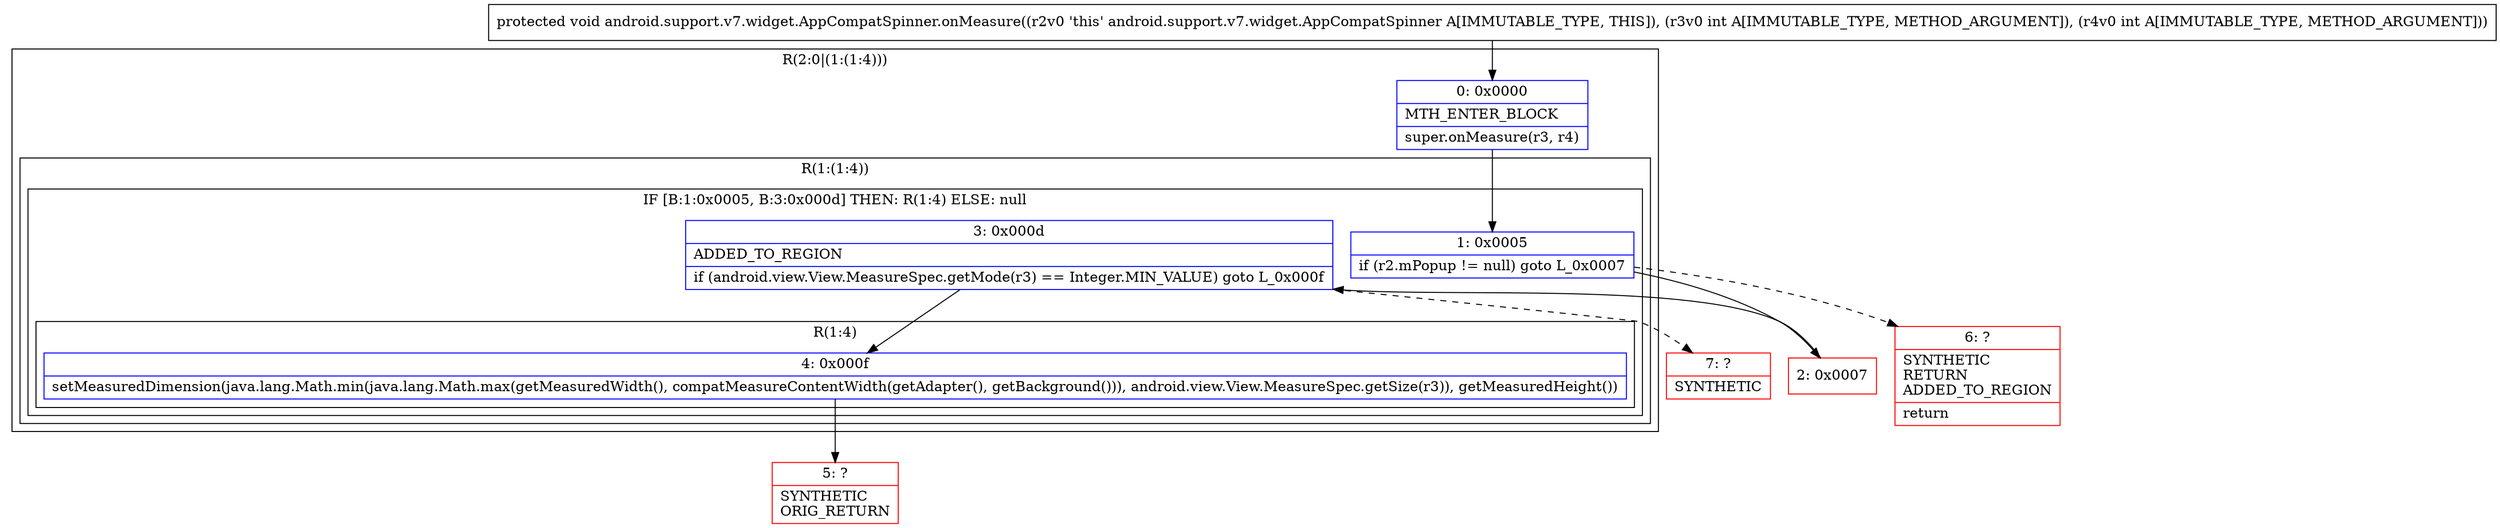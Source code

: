 digraph "CFG forandroid.support.v7.widget.AppCompatSpinner.onMeasure(II)V" {
subgraph cluster_Region_346232517 {
label = "R(2:0|(1:(1:4)))";
node [shape=record,color=blue];
Node_0 [shape=record,label="{0\:\ 0x0000|MTH_ENTER_BLOCK\l|super.onMeasure(r3, r4)\l}"];
subgraph cluster_Region_1013070898 {
label = "R(1:(1:4))";
node [shape=record,color=blue];
subgraph cluster_IfRegion_371698063 {
label = "IF [B:1:0x0005, B:3:0x000d] THEN: R(1:4) ELSE: null";
node [shape=record,color=blue];
Node_1 [shape=record,label="{1\:\ 0x0005|if (r2.mPopup != null) goto L_0x0007\l}"];
Node_3 [shape=record,label="{3\:\ 0x000d|ADDED_TO_REGION\l|if (android.view.View.MeasureSpec.getMode(r3) == Integer.MIN_VALUE) goto L_0x000f\l}"];
subgraph cluster_Region_842656441 {
label = "R(1:4)";
node [shape=record,color=blue];
Node_4 [shape=record,label="{4\:\ 0x000f|setMeasuredDimension(java.lang.Math.min(java.lang.Math.max(getMeasuredWidth(), compatMeasureContentWidth(getAdapter(), getBackground())), android.view.View.MeasureSpec.getSize(r3)), getMeasuredHeight())\l}"];
}
}
}
}
Node_2 [shape=record,color=red,label="{2\:\ 0x0007}"];
Node_5 [shape=record,color=red,label="{5\:\ ?|SYNTHETIC\lORIG_RETURN\l}"];
Node_6 [shape=record,color=red,label="{6\:\ ?|SYNTHETIC\lRETURN\lADDED_TO_REGION\l|return\l}"];
Node_7 [shape=record,color=red,label="{7\:\ ?|SYNTHETIC\l}"];
MethodNode[shape=record,label="{protected void android.support.v7.widget.AppCompatSpinner.onMeasure((r2v0 'this' android.support.v7.widget.AppCompatSpinner A[IMMUTABLE_TYPE, THIS]), (r3v0 int A[IMMUTABLE_TYPE, METHOD_ARGUMENT]), (r4v0 int A[IMMUTABLE_TYPE, METHOD_ARGUMENT])) }"];
MethodNode -> Node_0;
Node_0 -> Node_1;
Node_1 -> Node_2;
Node_1 -> Node_6[style=dashed];
Node_3 -> Node_4;
Node_3 -> Node_7[style=dashed];
Node_4 -> Node_5;
Node_2 -> Node_3;
}

